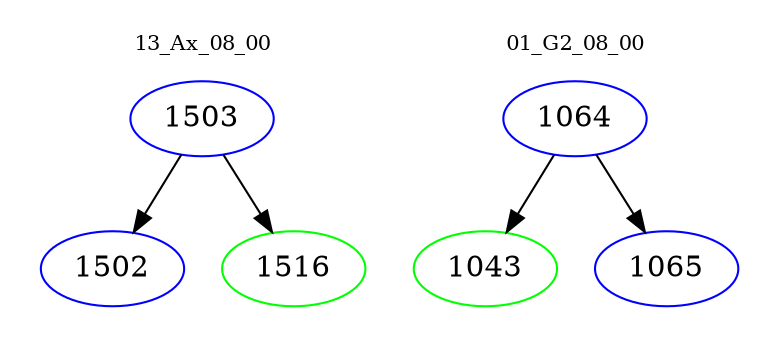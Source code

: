 digraph{
subgraph cluster_0 {
color = white
label = "13_Ax_08_00";
fontsize=10;
T0_1503 [label="1503", color="blue"]
T0_1503 -> T0_1502 [color="black"]
T0_1502 [label="1502", color="blue"]
T0_1503 -> T0_1516 [color="black"]
T0_1516 [label="1516", color="green"]
}
subgraph cluster_1 {
color = white
label = "01_G2_08_00";
fontsize=10;
T1_1064 [label="1064", color="blue"]
T1_1064 -> T1_1043 [color="black"]
T1_1043 [label="1043", color="green"]
T1_1064 -> T1_1065 [color="black"]
T1_1065 [label="1065", color="blue"]
}
}
